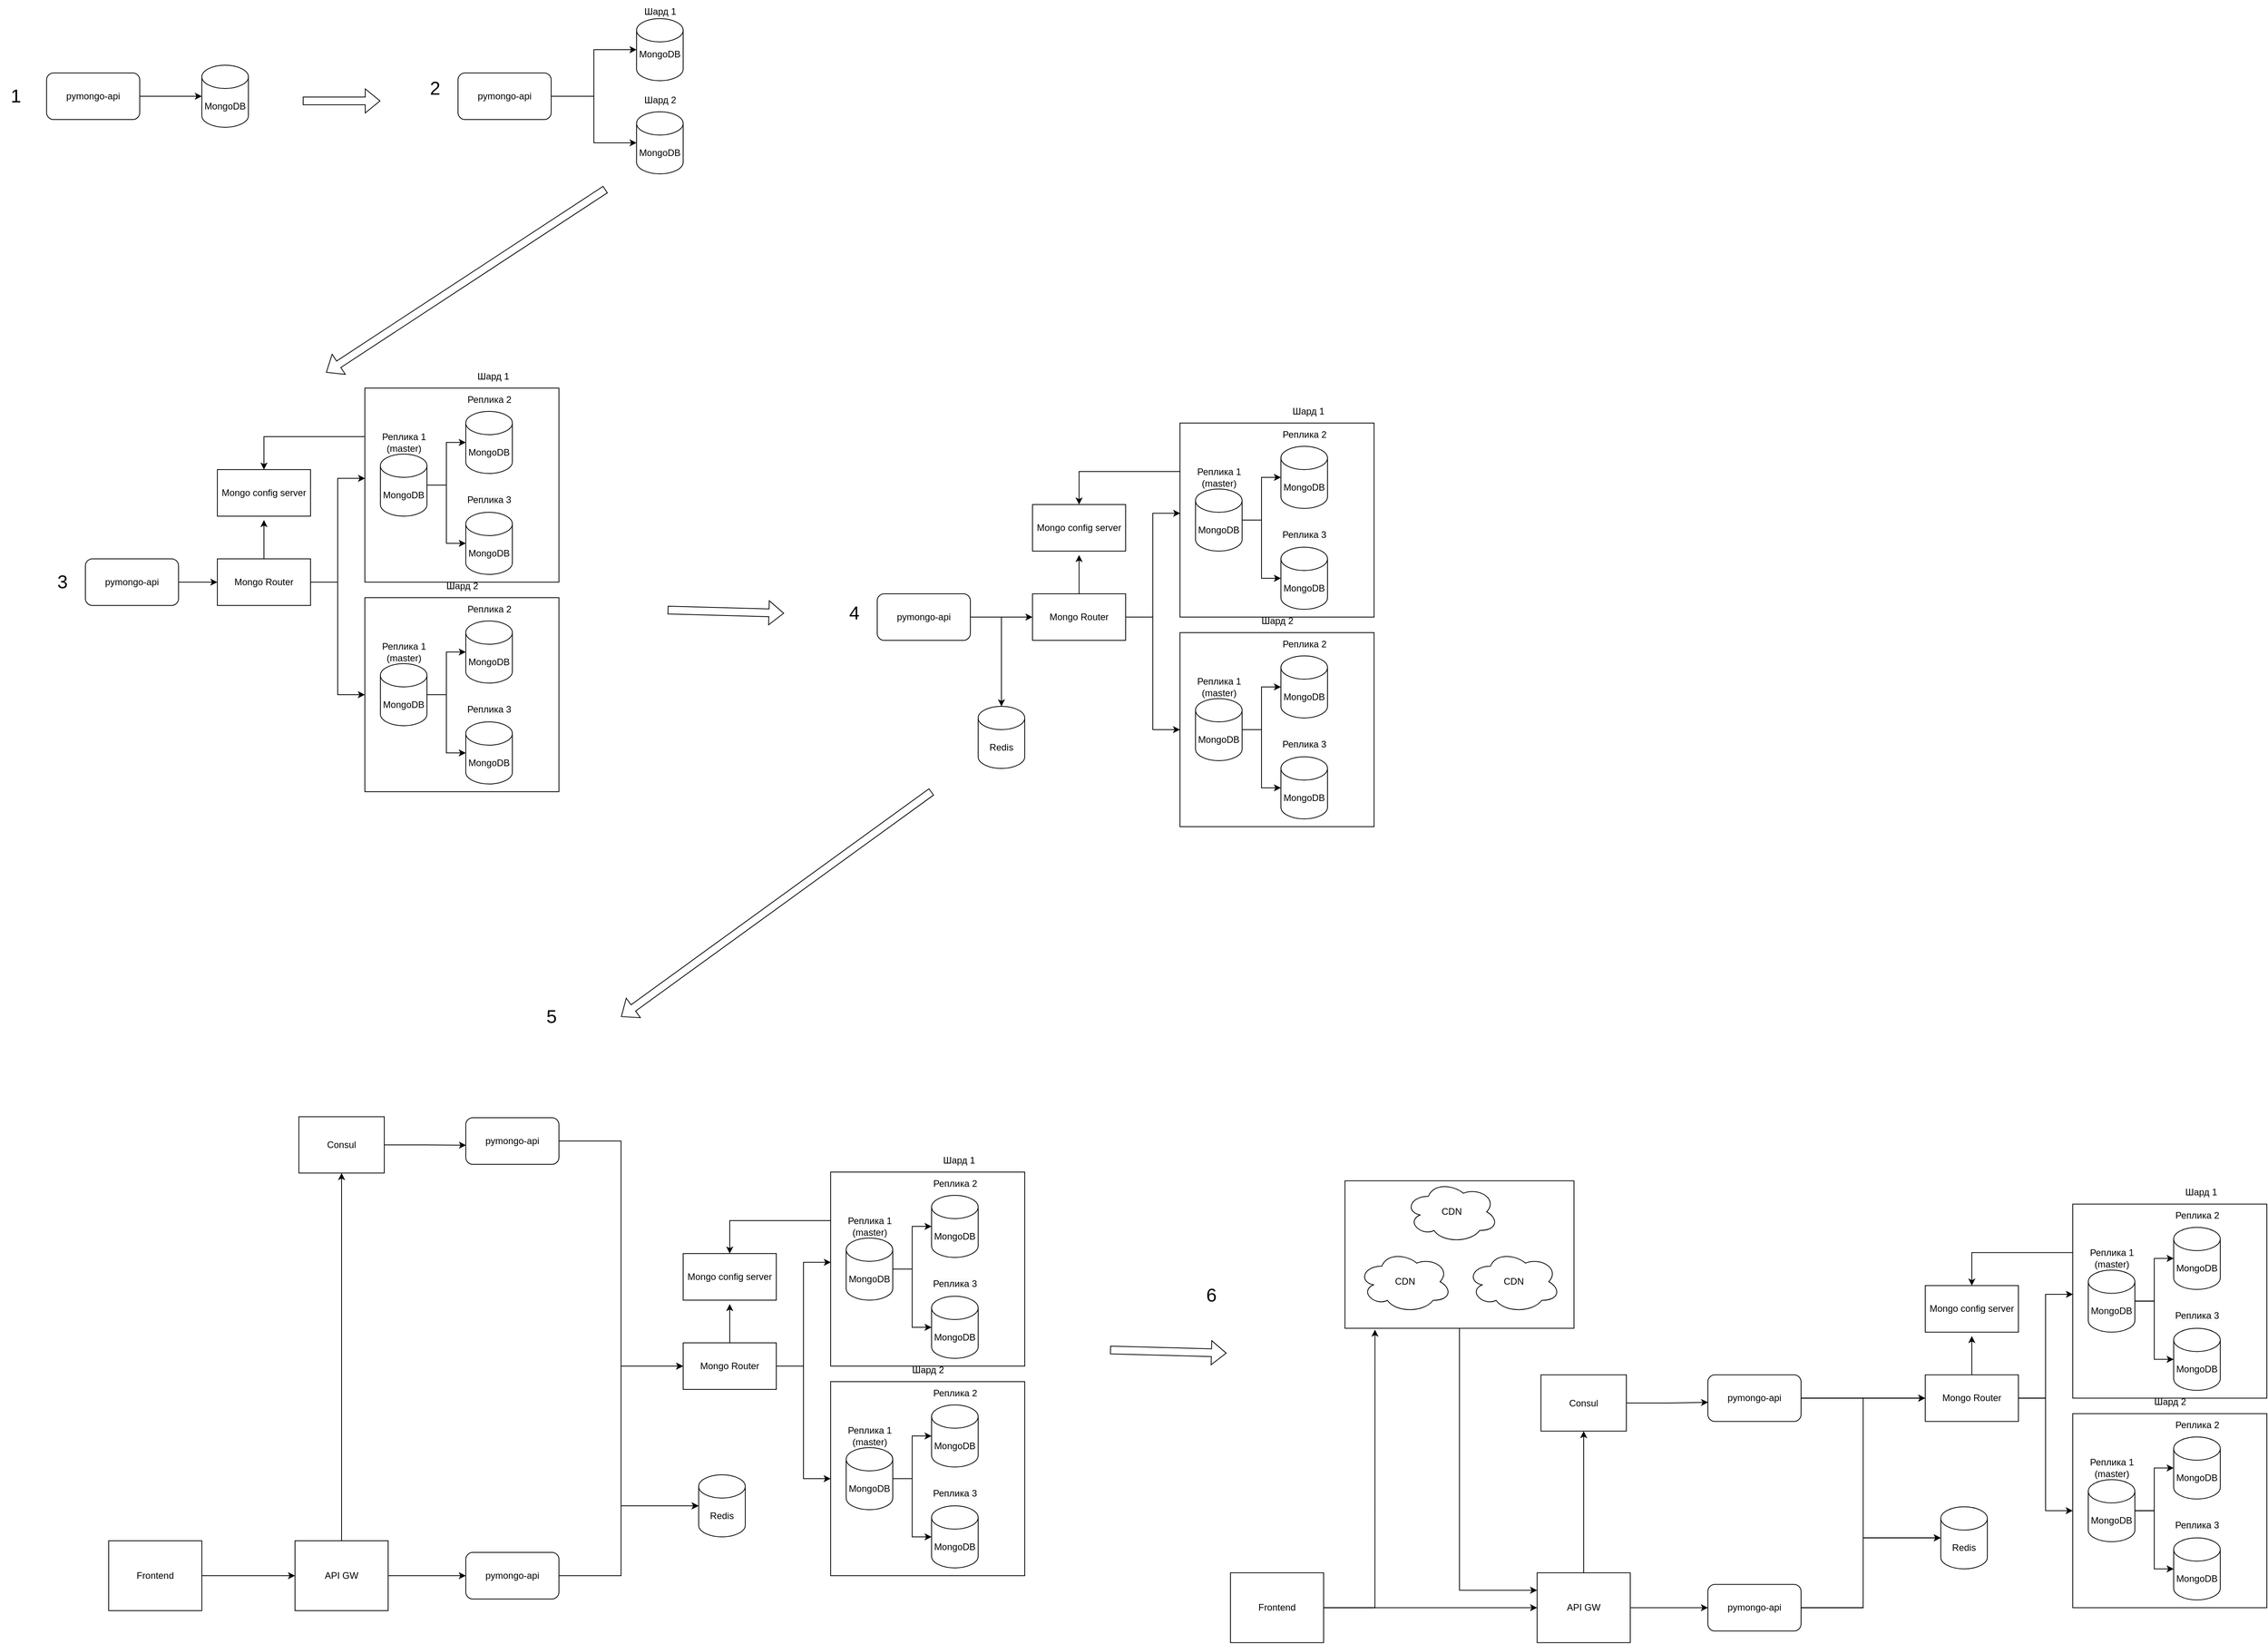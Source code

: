 <mxfile version="24.7.8">
  <diagram name="Page-1" id="-H_mtQnk-PTXWXPvYvuk">
    <mxGraphModel dx="5614" dy="1137" grid="1" gridSize="10" guides="1" tooltips="1" connect="1" arrows="1" fold="1" page="1" pageScale="1" pageWidth="3300" pageHeight="2339" math="0" shadow="0">
      <root>
        <mxCell id="0" />
        <mxCell id="1" parent="0" />
        <mxCell id="mDL1wf8sIKLD0AJT63ER-2" style="edgeStyle=orthogonalEdgeStyle;rounded=0;orthogonalLoop=1;jettySize=auto;html=1;entryX=0;entryY=0.25;entryDx=0;entryDy=0;" edge="1" parent="1" source="x8uI871U2ULcRLVCkpNI-123" target="x8uI871U2ULcRLVCkpNI-86">
          <mxGeometry relative="1" as="geometry" />
        </mxCell>
        <mxCell id="x8uI871U2ULcRLVCkpNI-123" value="" style="rounded=0;whiteSpace=wrap;html=1;" parent="1" vertex="1">
          <mxGeometry x="1712.5" y="1531.25" width="295" height="190" as="geometry" />
        </mxCell>
        <mxCell id="zA23MoTUsTF4_91t8viU-2" value="MongoDB" style="shape=cylinder3;whiteSpace=wrap;html=1;boundedLbl=1;backgroundOutline=1;size=15;" parent="1" vertex="1">
          <mxGeometry x="240" y="94" width="60" height="80" as="geometry" />
        </mxCell>
        <mxCell id="zA23MoTUsTF4_91t8viU-3" value="pymongo-api" style="rounded=1;whiteSpace=wrap;html=1;" parent="1" vertex="1">
          <mxGeometry x="40" y="104" width="120" height="60" as="geometry" />
        </mxCell>
        <mxCell id="zA23MoTUsTF4_91t8viU-4" style="edgeStyle=orthogonalEdgeStyle;rounded=0;orthogonalLoop=1;jettySize=auto;html=1;exitX=1;exitY=0.5;exitDx=0;exitDy=0;entryX=0;entryY=0.5;entryDx=0;entryDy=0;entryPerimeter=0;" parent="1" source="zA23MoTUsTF4_91t8viU-3" target="zA23MoTUsTF4_91t8viU-2" edge="1">
          <mxGeometry relative="1" as="geometry" />
        </mxCell>
        <mxCell id="vF7C8Ogz_nUzsM7-GgYS-1" value="MongoDB&lt;div&gt;&lt;br&gt;&lt;/div&gt;" style="shape=cylinder3;whiteSpace=wrap;html=1;boundedLbl=1;backgroundOutline=1;size=15;" parent="1" vertex="1">
          <mxGeometry x="800" y="34" width="60" height="80" as="geometry" />
        </mxCell>
        <mxCell id="vF7C8Ogz_nUzsM7-GgYS-2" value="pymongo-api" style="rounded=1;whiteSpace=wrap;html=1;" parent="1" vertex="1">
          <mxGeometry x="570" y="104" width="120" height="60" as="geometry" />
        </mxCell>
        <mxCell id="vF7C8Ogz_nUzsM7-GgYS-6" value="MongoDB" style="shape=cylinder3;whiteSpace=wrap;html=1;boundedLbl=1;backgroundOutline=1;size=15;" parent="1" vertex="1">
          <mxGeometry x="800" y="154" width="60" height="80" as="geometry" />
        </mxCell>
        <mxCell id="vF7C8Ogz_nUzsM7-GgYS-9" style="edgeStyle=orthogonalEdgeStyle;rounded=0;orthogonalLoop=1;jettySize=auto;html=1;entryX=0;entryY=0.5;entryDx=0;entryDy=0;entryPerimeter=0;" parent="1" source="vF7C8Ogz_nUzsM7-GgYS-2" target="vF7C8Ogz_nUzsM7-GgYS-1" edge="1">
          <mxGeometry relative="1" as="geometry" />
        </mxCell>
        <mxCell id="vF7C8Ogz_nUzsM7-GgYS-10" style="edgeStyle=orthogonalEdgeStyle;rounded=0;orthogonalLoop=1;jettySize=auto;html=1;entryX=0;entryY=0.5;entryDx=0;entryDy=0;entryPerimeter=0;" parent="1" source="vF7C8Ogz_nUzsM7-GgYS-2" target="vF7C8Ogz_nUzsM7-GgYS-6" edge="1">
          <mxGeometry relative="1" as="geometry" />
        </mxCell>
        <mxCell id="x8uI871U2ULcRLVCkpNI-12" style="edgeStyle=orthogonalEdgeStyle;rounded=0;orthogonalLoop=1;jettySize=auto;html=1;entryX=0;entryY=0.5;entryDx=0;entryDy=0;" parent="1" source="vF7C8Ogz_nUzsM7-GgYS-12" target="x8uI871U2ULcRLVCkpNI-11" edge="1">
          <mxGeometry relative="1" as="geometry" />
        </mxCell>
        <mxCell id="vF7C8Ogz_nUzsM7-GgYS-12" value="pymongo-api" style="rounded=1;whiteSpace=wrap;html=1;" parent="1" vertex="1">
          <mxGeometry x="90" y="730" width="120" height="60" as="geometry" />
        </mxCell>
        <mxCell id="vF7C8Ogz_nUzsM7-GgYS-16" value="Шард 1" style="text;html=1;align=center;verticalAlign=middle;resizable=0;points=[];autosize=1;strokeColor=none;fillColor=none;" parent="1" vertex="1">
          <mxGeometry x="795" y="10" width="70" height="30" as="geometry" />
        </mxCell>
        <mxCell id="vF7C8Ogz_nUzsM7-GgYS-17" value="Шард 2" style="text;html=1;align=center;verticalAlign=middle;resizable=0;points=[];autosize=1;strokeColor=none;fillColor=none;" parent="1" vertex="1">
          <mxGeometry x="795" y="124" width="70" height="30" as="geometry" />
        </mxCell>
        <mxCell id="x8uI871U2ULcRLVCkpNI-16" style="edgeStyle=orthogonalEdgeStyle;rounded=0;orthogonalLoop=1;jettySize=auto;html=1;exitX=0;exitY=0.25;exitDx=0;exitDy=0;entryX=0.5;entryY=0;entryDx=0;entryDy=0;" parent="1" source="vF7C8Ogz_nUzsM7-GgYS-24" target="x8uI871U2ULcRLVCkpNI-10" edge="1">
          <mxGeometry relative="1" as="geometry" />
        </mxCell>
        <mxCell id="vF7C8Ogz_nUzsM7-GgYS-24" value="" style="rounded=0;whiteSpace=wrap;html=1;" parent="1" vertex="1">
          <mxGeometry x="450" y="510" width="250" height="250" as="geometry" />
        </mxCell>
        <mxCell id="vF7C8Ogz_nUzsM7-GgYS-41" style="edgeStyle=orthogonalEdgeStyle;rounded=0;orthogonalLoop=1;jettySize=auto;html=1;" parent="1" source="vF7C8Ogz_nUzsM7-GgYS-25" target="vF7C8Ogz_nUzsM7-GgYS-26" edge="1">
          <mxGeometry relative="1" as="geometry" />
        </mxCell>
        <mxCell id="vF7C8Ogz_nUzsM7-GgYS-42" style="edgeStyle=orthogonalEdgeStyle;rounded=0;orthogonalLoop=1;jettySize=auto;html=1;" parent="1" source="vF7C8Ogz_nUzsM7-GgYS-25" target="vF7C8Ogz_nUzsM7-GgYS-27" edge="1">
          <mxGeometry relative="1" as="geometry" />
        </mxCell>
        <mxCell id="vF7C8Ogz_nUzsM7-GgYS-25" value="MongoDB" style="shape=cylinder3;whiteSpace=wrap;html=1;boundedLbl=1;backgroundOutline=1;size=15;" parent="1" vertex="1">
          <mxGeometry x="470" y="595" width="60" height="80" as="geometry" />
        </mxCell>
        <mxCell id="vF7C8Ogz_nUzsM7-GgYS-26" value="MongoDB" style="shape=cylinder3;whiteSpace=wrap;html=1;boundedLbl=1;backgroundOutline=1;size=15;" parent="1" vertex="1">
          <mxGeometry x="580" y="540" width="60" height="80" as="geometry" />
        </mxCell>
        <mxCell id="vF7C8Ogz_nUzsM7-GgYS-27" value="MongoDB" style="shape=cylinder3;whiteSpace=wrap;html=1;boundedLbl=1;backgroundOutline=1;size=15;" parent="1" vertex="1">
          <mxGeometry x="580" y="670" width="60" height="80" as="geometry" />
        </mxCell>
        <mxCell id="vF7C8Ogz_nUzsM7-GgYS-29" value="Шард 1" style="text;html=1;align=center;verticalAlign=middle;resizable=0;points=[];autosize=1;strokeColor=none;fillColor=none;" parent="1" vertex="1">
          <mxGeometry x="580" y="480" width="70" height="30" as="geometry" />
        </mxCell>
        <mxCell id="vF7C8Ogz_nUzsM7-GgYS-30" value="Реплика 1&lt;div&gt;(master)&lt;/div&gt;" style="text;html=1;align=center;verticalAlign=middle;resizable=0;points=[];autosize=1;strokeColor=none;fillColor=none;" parent="1" vertex="1">
          <mxGeometry x="460" y="560" width="80" height="40" as="geometry" />
        </mxCell>
        <mxCell id="vF7C8Ogz_nUzsM7-GgYS-31" value="Реплика 2" style="text;html=1;align=center;verticalAlign=middle;resizable=0;points=[];autosize=1;strokeColor=none;fillColor=none;" parent="1" vertex="1">
          <mxGeometry x="570" y="510" width="80" height="30" as="geometry" />
        </mxCell>
        <mxCell id="vF7C8Ogz_nUzsM7-GgYS-32" value="&lt;span style=&quot;color: rgb(0, 0, 0); font-family: Helvetica; font-size: 12px; font-style: normal; font-variant-ligatures: normal; font-variant-caps: normal; font-weight: 400; letter-spacing: normal; orphans: 2; text-align: center; text-indent: 0px; text-transform: none; widows: 2; word-spacing: 0px; -webkit-text-stroke-width: 0px; white-space: nowrap; background-color: rgb(251, 251, 251); text-decoration-thickness: initial; text-decoration-style: initial; text-decoration-color: initial; display: inline !important; float: none;&quot;&gt;Реплика 3&lt;/span&gt;&lt;div&gt;&lt;span style=&quot;color: rgb(0, 0, 0); font-family: Helvetica; font-size: 12px; font-style: normal; font-variant-ligatures: normal; font-variant-caps: normal; font-weight: 400; letter-spacing: normal; orphans: 2; text-align: center; text-indent: 0px; text-transform: none; widows: 2; word-spacing: 0px; -webkit-text-stroke-width: 0px; white-space: nowrap; background-color: rgb(251, 251, 251); text-decoration-thickness: initial; text-decoration-style: initial; text-decoration-color: initial; display: inline !important; float: none;&quot;&gt;&lt;br&gt;&lt;/span&gt;&lt;/div&gt;" style="text;whiteSpace=wrap;html=1;" parent="1" vertex="1">
          <mxGeometry x="580" y="640" width="90" height="30" as="geometry" />
        </mxCell>
        <mxCell id="vF7C8Ogz_nUzsM7-GgYS-33" value="" style="rounded=0;whiteSpace=wrap;html=1;" parent="1" vertex="1">
          <mxGeometry x="450" y="780" width="250" height="250" as="geometry" />
        </mxCell>
        <mxCell id="vF7C8Ogz_nUzsM7-GgYS-43" style="edgeStyle=orthogonalEdgeStyle;rounded=0;orthogonalLoop=1;jettySize=auto;html=1;" parent="1" source="vF7C8Ogz_nUzsM7-GgYS-34" target="vF7C8Ogz_nUzsM7-GgYS-35" edge="1">
          <mxGeometry relative="1" as="geometry" />
        </mxCell>
        <mxCell id="vF7C8Ogz_nUzsM7-GgYS-44" style="edgeStyle=orthogonalEdgeStyle;rounded=0;orthogonalLoop=1;jettySize=auto;html=1;" parent="1" source="vF7C8Ogz_nUzsM7-GgYS-34" target="vF7C8Ogz_nUzsM7-GgYS-36" edge="1">
          <mxGeometry relative="1" as="geometry" />
        </mxCell>
        <mxCell id="vF7C8Ogz_nUzsM7-GgYS-34" value="MongoDB" style="shape=cylinder3;whiteSpace=wrap;html=1;boundedLbl=1;backgroundOutline=1;size=15;" parent="1" vertex="1">
          <mxGeometry x="470" y="865" width="60" height="80" as="geometry" />
        </mxCell>
        <mxCell id="vF7C8Ogz_nUzsM7-GgYS-35" value="MongoDB" style="shape=cylinder3;whiteSpace=wrap;html=1;boundedLbl=1;backgroundOutline=1;size=15;" parent="1" vertex="1">
          <mxGeometry x="580" y="810" width="60" height="80" as="geometry" />
        </mxCell>
        <mxCell id="vF7C8Ogz_nUzsM7-GgYS-36" value="MongoDB" style="shape=cylinder3;whiteSpace=wrap;html=1;boundedLbl=1;backgroundOutline=1;size=15;" parent="1" vertex="1">
          <mxGeometry x="580" y="940" width="60" height="80" as="geometry" />
        </mxCell>
        <mxCell id="vF7C8Ogz_nUzsM7-GgYS-37" value="Шард 2" style="text;html=1;align=center;verticalAlign=middle;resizable=0;points=[];autosize=1;strokeColor=none;fillColor=none;" parent="1" vertex="1">
          <mxGeometry x="540" y="750" width="70" height="30" as="geometry" />
        </mxCell>
        <mxCell id="vF7C8Ogz_nUzsM7-GgYS-38" value="Реплика 1&lt;div&gt;(master)&lt;/div&gt;" style="text;html=1;align=center;verticalAlign=middle;resizable=0;points=[];autosize=1;strokeColor=none;fillColor=none;" parent="1" vertex="1">
          <mxGeometry x="460" y="830" width="80" height="40" as="geometry" />
        </mxCell>
        <mxCell id="vF7C8Ogz_nUzsM7-GgYS-39" value="Реплика 2" style="text;html=1;align=center;verticalAlign=middle;resizable=0;points=[];autosize=1;strokeColor=none;fillColor=none;" parent="1" vertex="1">
          <mxGeometry x="570" y="780" width="80" height="30" as="geometry" />
        </mxCell>
        <mxCell id="vF7C8Ogz_nUzsM7-GgYS-40" value="&lt;span style=&quot;color: rgb(0, 0, 0); font-family: Helvetica; font-size: 12px; font-style: normal; font-variant-ligatures: normal; font-variant-caps: normal; font-weight: 400; letter-spacing: normal; orphans: 2; text-align: center; text-indent: 0px; text-transform: none; widows: 2; word-spacing: 0px; -webkit-text-stroke-width: 0px; white-space: nowrap; background-color: rgb(251, 251, 251); text-decoration-thickness: initial; text-decoration-style: initial; text-decoration-color: initial; display: inline !important; float: none;&quot;&gt;Реплика 3&lt;/span&gt;&lt;div&gt;&lt;span style=&quot;color: rgb(0, 0, 0); font-family: Helvetica; font-size: 12px; font-style: normal; font-variant-ligatures: normal; font-variant-caps: normal; font-weight: 400; letter-spacing: normal; orphans: 2; text-align: center; text-indent: 0px; text-transform: none; widows: 2; word-spacing: 0px; -webkit-text-stroke-width: 0px; white-space: nowrap; background-color: rgb(251, 251, 251); text-decoration-thickness: initial; text-decoration-style: initial; text-decoration-color: initial; display: inline !important; float: none;&quot;&gt;&lt;br&gt;&lt;/span&gt;&lt;/div&gt;" style="text;whiteSpace=wrap;html=1;" parent="1" vertex="1">
          <mxGeometry x="580" y="910" width="90" height="30" as="geometry" />
        </mxCell>
        <mxCell id="74kpdh_WmsiU69ESK6MF-68" value="Redis" style="shape=cylinder3;whiteSpace=wrap;html=1;boundedLbl=1;backgroundOutline=1;size=15;" parent="1" vertex="1">
          <mxGeometry x="1240" y="920" width="60" height="80" as="geometry" />
        </mxCell>
        <mxCell id="74kpdh_WmsiU69ESK6MF-69" value="" style="shape=flexArrow;endArrow=classic;html=1;rounded=0;" parent="1" edge="1">
          <mxGeometry width="50" height="50" relative="1" as="geometry">
            <mxPoint x="370" y="140" as="sourcePoint" />
            <mxPoint x="470" y="140" as="targetPoint" />
          </mxGeometry>
        </mxCell>
        <mxCell id="74kpdh_WmsiU69ESK6MF-70" value="" style="shape=flexArrow;endArrow=classic;html=1;rounded=0;" parent="1" edge="1">
          <mxGeometry width="50" height="50" relative="1" as="geometry">
            <mxPoint x="760" y="254" as="sourcePoint" />
            <mxPoint x="400" y="490" as="targetPoint" />
          </mxGeometry>
        </mxCell>
        <mxCell id="74kpdh_WmsiU69ESK6MF-71" value="" style="shape=flexArrow;endArrow=classic;html=1;rounded=0;" parent="1" edge="1">
          <mxGeometry width="50" height="50" relative="1" as="geometry">
            <mxPoint x="840" y="796" as="sourcePoint" />
            <mxPoint x="990" y="800" as="targetPoint" />
          </mxGeometry>
        </mxCell>
        <mxCell id="74kpdh_WmsiU69ESK6MF-73" value="&lt;font style=&quot;font-size: 24px;&quot;&gt;1&lt;/font&gt;" style="text;html=1;align=center;verticalAlign=middle;resizable=0;points=[];autosize=1;strokeColor=none;fillColor=none;" parent="1" vertex="1">
          <mxGeometry x="-20" y="114" width="40" height="40" as="geometry" />
        </mxCell>
        <mxCell id="74kpdh_WmsiU69ESK6MF-74" value="&lt;font style=&quot;font-size: 24px;&quot;&gt;2&lt;/font&gt;" style="text;html=1;align=center;verticalAlign=middle;resizable=0;points=[];autosize=1;strokeColor=none;fillColor=none;" parent="1" vertex="1">
          <mxGeometry x="520" y="104" width="40" height="40" as="geometry" />
        </mxCell>
        <mxCell id="74kpdh_WmsiU69ESK6MF-75" value="&lt;font style=&quot;font-size: 24px;&quot;&gt;3&lt;/font&gt;" style="text;html=1;align=center;verticalAlign=middle;resizable=0;points=[];autosize=1;strokeColor=none;fillColor=none;" parent="1" vertex="1">
          <mxGeometry x="40" y="740" width="40" height="40" as="geometry" />
        </mxCell>
        <mxCell id="74kpdh_WmsiU69ESK6MF-76" value="&lt;font style=&quot;font-size: 24px;&quot;&gt;4&lt;/font&gt;" style="text;html=1;align=center;verticalAlign=middle;resizable=0;points=[];autosize=1;strokeColor=none;fillColor=none;" parent="1" vertex="1">
          <mxGeometry x="1060" y="780" width="40" height="40" as="geometry" />
        </mxCell>
        <mxCell id="74kpdh_WmsiU69ESK6MF-77" value="" style="shape=flexArrow;endArrow=classic;html=1;rounded=0;" parent="1" edge="1">
          <mxGeometry width="50" height="50" relative="1" as="geometry">
            <mxPoint x="1180" y="1030" as="sourcePoint" />
            <mxPoint x="780" y="1320" as="targetPoint" />
          </mxGeometry>
        </mxCell>
        <mxCell id="x8uI871U2ULcRLVCkpNI-75" style="edgeStyle=orthogonalEdgeStyle;rounded=0;orthogonalLoop=1;jettySize=auto;html=1;entryX=0;entryY=0.5;entryDx=0;entryDy=0;" parent="1" source="74kpdh_WmsiU69ESK6MF-103" target="x8uI871U2ULcRLVCkpNI-71" edge="1">
          <mxGeometry relative="1" as="geometry" />
        </mxCell>
        <mxCell id="74kpdh_WmsiU69ESK6MF-103" value="pymongo-api" style="rounded=1;whiteSpace=wrap;html=1;" parent="1" vertex="1">
          <mxGeometry x="580" y="2010" width="120" height="60" as="geometry" />
        </mxCell>
        <mxCell id="x8uI871U2ULcRLVCkpNI-74" style="edgeStyle=orthogonalEdgeStyle;rounded=0;orthogonalLoop=1;jettySize=auto;html=1;entryX=0;entryY=0.5;entryDx=0;entryDy=0;" parent="1" source="74kpdh_WmsiU69ESK6MF-128" target="x8uI871U2ULcRLVCkpNI-71" edge="1">
          <mxGeometry relative="1" as="geometry" />
        </mxCell>
        <mxCell id="74kpdh_WmsiU69ESK6MF-128" value="pymongo-api" style="rounded=1;whiteSpace=wrap;html=1;" parent="1" vertex="1">
          <mxGeometry x="580" y="1450" width="120" height="60" as="geometry" />
        </mxCell>
        <mxCell id="74kpdh_WmsiU69ESK6MF-152" value="&lt;span style=&quot;font-size: 24px;&quot;&gt;5&lt;/span&gt;" style="text;html=1;align=center;verticalAlign=middle;resizable=0;points=[];autosize=1;strokeColor=none;fillColor=none;" parent="1" vertex="1">
          <mxGeometry x="670" y="1300" width="40" height="40" as="geometry" />
        </mxCell>
        <mxCell id="74kpdh_WmsiU69ESK6MF-156" style="edgeStyle=orthogonalEdgeStyle;rounded=0;orthogonalLoop=1;jettySize=auto;html=1;entryX=0;entryY=0.5;entryDx=0;entryDy=0;" parent="1" source="74kpdh_WmsiU69ESK6MF-153" target="74kpdh_WmsiU69ESK6MF-103" edge="1">
          <mxGeometry relative="1" as="geometry" />
        </mxCell>
        <mxCell id="74kpdh_WmsiU69ESK6MF-157" style="edgeStyle=orthogonalEdgeStyle;rounded=0;orthogonalLoop=1;jettySize=auto;html=1;entryX=0.5;entryY=1;entryDx=0;entryDy=0;" parent="1" source="74kpdh_WmsiU69ESK6MF-153" target="74kpdh_WmsiU69ESK6MF-154" edge="1">
          <mxGeometry relative="1" as="geometry" />
        </mxCell>
        <mxCell id="74kpdh_WmsiU69ESK6MF-153" value="API GW" style="rounded=0;whiteSpace=wrap;html=1;" parent="1" vertex="1">
          <mxGeometry x="360" y="1995" width="120" height="90" as="geometry" />
        </mxCell>
        <mxCell id="74kpdh_WmsiU69ESK6MF-154" value="Consul" style="rounded=0;whiteSpace=wrap;html=1;" parent="1" vertex="1">
          <mxGeometry x="365" y="1448.75" width="110" height="72.5" as="geometry" />
        </mxCell>
        <mxCell id="74kpdh_WmsiU69ESK6MF-158" style="edgeStyle=orthogonalEdgeStyle;rounded=0;orthogonalLoop=1;jettySize=auto;html=1;entryX=0.002;entryY=0.59;entryDx=0;entryDy=0;entryPerimeter=0;" parent="1" source="74kpdh_WmsiU69ESK6MF-154" target="74kpdh_WmsiU69ESK6MF-128" edge="1">
          <mxGeometry relative="1" as="geometry" />
        </mxCell>
        <mxCell id="74kpdh_WmsiU69ESK6MF-160" style="edgeStyle=orthogonalEdgeStyle;rounded=0;orthogonalLoop=1;jettySize=auto;html=1;entryX=0;entryY=0.5;entryDx=0;entryDy=0;" parent="1" source="74kpdh_WmsiU69ESK6MF-159" target="74kpdh_WmsiU69ESK6MF-153" edge="1">
          <mxGeometry relative="1" as="geometry" />
        </mxCell>
        <mxCell id="74kpdh_WmsiU69ESK6MF-159" value="Frontend" style="rounded=0;whiteSpace=wrap;html=1;" parent="1" vertex="1">
          <mxGeometry x="120" y="1995" width="120" height="90" as="geometry" />
        </mxCell>
        <mxCell id="74kpdh_WmsiU69ESK6MF-221" value="" style="shape=flexArrow;endArrow=classic;html=1;rounded=0;" parent="1" edge="1">
          <mxGeometry width="50" height="50" relative="1" as="geometry">
            <mxPoint x="1410" y="1749.25" as="sourcePoint" />
            <mxPoint x="1560" y="1753.25" as="targetPoint" />
          </mxGeometry>
        </mxCell>
        <mxCell id="x8uI871U2ULcRLVCkpNI-10" value="Mongo config server" style="rounded=0;whiteSpace=wrap;html=1;" parent="1" vertex="1">
          <mxGeometry x="260" y="615" width="120" height="60" as="geometry" />
        </mxCell>
        <mxCell id="x8uI871U2ULcRLVCkpNI-14" style="edgeStyle=orthogonalEdgeStyle;rounded=0;orthogonalLoop=1;jettySize=auto;html=1;entryX=0;entryY=0.5;entryDx=0;entryDy=0;" parent="1" source="x8uI871U2ULcRLVCkpNI-11" target="vF7C8Ogz_nUzsM7-GgYS-33" edge="1">
          <mxGeometry relative="1" as="geometry" />
        </mxCell>
        <mxCell id="x8uI871U2ULcRLVCkpNI-15" style="edgeStyle=orthogonalEdgeStyle;rounded=0;orthogonalLoop=1;jettySize=auto;html=1;" parent="1" source="x8uI871U2ULcRLVCkpNI-11" edge="1">
          <mxGeometry relative="1" as="geometry">
            <mxPoint x="320" y="680.0" as="targetPoint" />
          </mxGeometry>
        </mxCell>
        <mxCell id="x8uI871U2ULcRLVCkpNI-11" value="Mongo Router" style="rounded=0;whiteSpace=wrap;html=1;" parent="1" vertex="1">
          <mxGeometry x="260" y="730" width="120" height="60" as="geometry" />
        </mxCell>
        <mxCell id="x8uI871U2ULcRLVCkpNI-13" style="edgeStyle=orthogonalEdgeStyle;rounded=0;orthogonalLoop=1;jettySize=auto;html=1;entryX=0.001;entryY=0.465;entryDx=0;entryDy=0;entryPerimeter=0;" parent="1" source="x8uI871U2ULcRLVCkpNI-11" target="vF7C8Ogz_nUzsM7-GgYS-24" edge="1">
          <mxGeometry relative="1" as="geometry" />
        </mxCell>
        <mxCell id="x8uI871U2ULcRLVCkpNI-17" style="edgeStyle=orthogonalEdgeStyle;rounded=0;orthogonalLoop=1;jettySize=auto;html=1;entryX=0;entryY=0.5;entryDx=0;entryDy=0;" parent="1" source="x8uI871U2ULcRLVCkpNI-18" target="x8uI871U2ULcRLVCkpNI-43" edge="1">
          <mxGeometry relative="1" as="geometry" />
        </mxCell>
        <mxCell id="x8uI871U2ULcRLVCkpNI-18" value="pymongo-api" style="rounded=1;whiteSpace=wrap;html=1;" parent="1" vertex="1">
          <mxGeometry x="1110" y="775" width="120" height="60" as="geometry" />
        </mxCell>
        <mxCell id="x8uI871U2ULcRLVCkpNI-19" style="edgeStyle=orthogonalEdgeStyle;rounded=0;orthogonalLoop=1;jettySize=auto;html=1;exitX=0;exitY=0.25;exitDx=0;exitDy=0;entryX=0.5;entryY=0;entryDx=0;entryDy=0;" parent="1" source="x8uI871U2ULcRLVCkpNI-20" target="x8uI871U2ULcRLVCkpNI-40" edge="1">
          <mxGeometry relative="1" as="geometry" />
        </mxCell>
        <mxCell id="x8uI871U2ULcRLVCkpNI-20" value="" style="rounded=0;whiteSpace=wrap;html=1;" parent="1" vertex="1">
          <mxGeometry x="1500" y="555" width="250" height="250" as="geometry" />
        </mxCell>
        <mxCell id="x8uI871U2ULcRLVCkpNI-21" style="edgeStyle=orthogonalEdgeStyle;rounded=0;orthogonalLoop=1;jettySize=auto;html=1;" parent="1" source="x8uI871U2ULcRLVCkpNI-23" target="x8uI871U2ULcRLVCkpNI-24" edge="1">
          <mxGeometry relative="1" as="geometry" />
        </mxCell>
        <mxCell id="x8uI871U2ULcRLVCkpNI-22" style="edgeStyle=orthogonalEdgeStyle;rounded=0;orthogonalLoop=1;jettySize=auto;html=1;" parent="1" source="x8uI871U2ULcRLVCkpNI-23" target="x8uI871U2ULcRLVCkpNI-25" edge="1">
          <mxGeometry relative="1" as="geometry" />
        </mxCell>
        <mxCell id="x8uI871U2ULcRLVCkpNI-23" value="MongoDB" style="shape=cylinder3;whiteSpace=wrap;html=1;boundedLbl=1;backgroundOutline=1;size=15;" parent="1" vertex="1">
          <mxGeometry x="1520" y="640" width="60" height="80" as="geometry" />
        </mxCell>
        <mxCell id="x8uI871U2ULcRLVCkpNI-24" value="MongoDB" style="shape=cylinder3;whiteSpace=wrap;html=1;boundedLbl=1;backgroundOutline=1;size=15;" parent="1" vertex="1">
          <mxGeometry x="1630" y="585" width="60" height="80" as="geometry" />
        </mxCell>
        <mxCell id="x8uI871U2ULcRLVCkpNI-25" value="MongoDB" style="shape=cylinder3;whiteSpace=wrap;html=1;boundedLbl=1;backgroundOutline=1;size=15;" parent="1" vertex="1">
          <mxGeometry x="1630" y="715" width="60" height="80" as="geometry" />
        </mxCell>
        <mxCell id="x8uI871U2ULcRLVCkpNI-26" value="Шард 1" style="text;html=1;align=center;verticalAlign=middle;resizable=0;points=[];autosize=1;strokeColor=none;fillColor=none;" parent="1" vertex="1">
          <mxGeometry x="1630" y="525" width="70" height="30" as="geometry" />
        </mxCell>
        <mxCell id="x8uI871U2ULcRLVCkpNI-27" value="Реплика 1&lt;div&gt;(master)&lt;/div&gt;" style="text;html=1;align=center;verticalAlign=middle;resizable=0;points=[];autosize=1;strokeColor=none;fillColor=none;" parent="1" vertex="1">
          <mxGeometry x="1510" y="605" width="80" height="40" as="geometry" />
        </mxCell>
        <mxCell id="x8uI871U2ULcRLVCkpNI-28" value="Реплика 2" style="text;html=1;align=center;verticalAlign=middle;resizable=0;points=[];autosize=1;strokeColor=none;fillColor=none;" parent="1" vertex="1">
          <mxGeometry x="1620" y="555" width="80" height="30" as="geometry" />
        </mxCell>
        <mxCell id="x8uI871U2ULcRLVCkpNI-29" value="&lt;span style=&quot;color: rgb(0, 0, 0); font-family: Helvetica; font-size: 12px; font-style: normal; font-variant-ligatures: normal; font-variant-caps: normal; font-weight: 400; letter-spacing: normal; orphans: 2; text-align: center; text-indent: 0px; text-transform: none; widows: 2; word-spacing: 0px; -webkit-text-stroke-width: 0px; white-space: nowrap; background-color: rgb(251, 251, 251); text-decoration-thickness: initial; text-decoration-style: initial; text-decoration-color: initial; display: inline !important; float: none;&quot;&gt;Реплика 3&lt;/span&gt;&lt;div&gt;&lt;span style=&quot;color: rgb(0, 0, 0); font-family: Helvetica; font-size: 12px; font-style: normal; font-variant-ligatures: normal; font-variant-caps: normal; font-weight: 400; letter-spacing: normal; orphans: 2; text-align: center; text-indent: 0px; text-transform: none; widows: 2; word-spacing: 0px; -webkit-text-stroke-width: 0px; white-space: nowrap; background-color: rgb(251, 251, 251); text-decoration-thickness: initial; text-decoration-style: initial; text-decoration-color: initial; display: inline !important; float: none;&quot;&gt;&lt;br&gt;&lt;/span&gt;&lt;/div&gt;" style="text;whiteSpace=wrap;html=1;" parent="1" vertex="1">
          <mxGeometry x="1630" y="685" width="90" height="30" as="geometry" />
        </mxCell>
        <mxCell id="x8uI871U2ULcRLVCkpNI-30" value="" style="rounded=0;whiteSpace=wrap;html=1;" parent="1" vertex="1">
          <mxGeometry x="1500" y="825" width="250" height="250" as="geometry" />
        </mxCell>
        <mxCell id="x8uI871U2ULcRLVCkpNI-31" style="edgeStyle=orthogonalEdgeStyle;rounded=0;orthogonalLoop=1;jettySize=auto;html=1;" parent="1" source="x8uI871U2ULcRLVCkpNI-33" target="x8uI871U2ULcRLVCkpNI-34" edge="1">
          <mxGeometry relative="1" as="geometry" />
        </mxCell>
        <mxCell id="x8uI871U2ULcRLVCkpNI-32" style="edgeStyle=orthogonalEdgeStyle;rounded=0;orthogonalLoop=1;jettySize=auto;html=1;" parent="1" source="x8uI871U2ULcRLVCkpNI-33" target="x8uI871U2ULcRLVCkpNI-35" edge="1">
          <mxGeometry relative="1" as="geometry" />
        </mxCell>
        <mxCell id="x8uI871U2ULcRLVCkpNI-33" value="MongoDB" style="shape=cylinder3;whiteSpace=wrap;html=1;boundedLbl=1;backgroundOutline=1;size=15;" parent="1" vertex="1">
          <mxGeometry x="1520" y="910" width="60" height="80" as="geometry" />
        </mxCell>
        <mxCell id="x8uI871U2ULcRLVCkpNI-34" value="MongoDB" style="shape=cylinder3;whiteSpace=wrap;html=1;boundedLbl=1;backgroundOutline=1;size=15;" parent="1" vertex="1">
          <mxGeometry x="1630" y="855" width="60" height="80" as="geometry" />
        </mxCell>
        <mxCell id="x8uI871U2ULcRLVCkpNI-35" value="MongoDB" style="shape=cylinder3;whiteSpace=wrap;html=1;boundedLbl=1;backgroundOutline=1;size=15;" parent="1" vertex="1">
          <mxGeometry x="1630" y="985" width="60" height="80" as="geometry" />
        </mxCell>
        <mxCell id="x8uI871U2ULcRLVCkpNI-36" value="Шард 2" style="text;html=1;align=center;verticalAlign=middle;resizable=0;points=[];autosize=1;strokeColor=none;fillColor=none;" parent="1" vertex="1">
          <mxGeometry x="1590" y="795" width="70" height="30" as="geometry" />
        </mxCell>
        <mxCell id="x8uI871U2ULcRLVCkpNI-37" value="Реплика 1&lt;div&gt;(master)&lt;/div&gt;" style="text;html=1;align=center;verticalAlign=middle;resizable=0;points=[];autosize=1;strokeColor=none;fillColor=none;" parent="1" vertex="1">
          <mxGeometry x="1510" y="875" width="80" height="40" as="geometry" />
        </mxCell>
        <mxCell id="x8uI871U2ULcRLVCkpNI-38" value="Реплика 2" style="text;html=1;align=center;verticalAlign=middle;resizable=0;points=[];autosize=1;strokeColor=none;fillColor=none;" parent="1" vertex="1">
          <mxGeometry x="1620" y="825" width="80" height="30" as="geometry" />
        </mxCell>
        <mxCell id="x8uI871U2ULcRLVCkpNI-39" value="&lt;span style=&quot;color: rgb(0, 0, 0); font-family: Helvetica; font-size: 12px; font-style: normal; font-variant-ligatures: normal; font-variant-caps: normal; font-weight: 400; letter-spacing: normal; orphans: 2; text-align: center; text-indent: 0px; text-transform: none; widows: 2; word-spacing: 0px; -webkit-text-stroke-width: 0px; white-space: nowrap; background-color: rgb(251, 251, 251); text-decoration-thickness: initial; text-decoration-style: initial; text-decoration-color: initial; display: inline !important; float: none;&quot;&gt;Реплика 3&lt;/span&gt;&lt;div&gt;&lt;span style=&quot;color: rgb(0, 0, 0); font-family: Helvetica; font-size: 12px; font-style: normal; font-variant-ligatures: normal; font-variant-caps: normal; font-weight: 400; letter-spacing: normal; orphans: 2; text-align: center; text-indent: 0px; text-transform: none; widows: 2; word-spacing: 0px; -webkit-text-stroke-width: 0px; white-space: nowrap; background-color: rgb(251, 251, 251); text-decoration-thickness: initial; text-decoration-style: initial; text-decoration-color: initial; display: inline !important; float: none;&quot;&gt;&lt;br&gt;&lt;/span&gt;&lt;/div&gt;" style="text;whiteSpace=wrap;html=1;" parent="1" vertex="1">
          <mxGeometry x="1630" y="955" width="90" height="30" as="geometry" />
        </mxCell>
        <mxCell id="x8uI871U2ULcRLVCkpNI-40" value="Mongo config server" style="rounded=0;whiteSpace=wrap;html=1;" parent="1" vertex="1">
          <mxGeometry x="1310" y="660" width="120" height="60" as="geometry" />
        </mxCell>
        <mxCell id="x8uI871U2ULcRLVCkpNI-41" style="edgeStyle=orthogonalEdgeStyle;rounded=0;orthogonalLoop=1;jettySize=auto;html=1;entryX=0;entryY=0.5;entryDx=0;entryDy=0;" parent="1" source="x8uI871U2ULcRLVCkpNI-43" target="x8uI871U2ULcRLVCkpNI-30" edge="1">
          <mxGeometry relative="1" as="geometry" />
        </mxCell>
        <mxCell id="x8uI871U2ULcRLVCkpNI-42" style="edgeStyle=orthogonalEdgeStyle;rounded=0;orthogonalLoop=1;jettySize=auto;html=1;" parent="1" source="x8uI871U2ULcRLVCkpNI-43" edge="1">
          <mxGeometry relative="1" as="geometry">
            <mxPoint x="1370" y="725.0" as="targetPoint" />
          </mxGeometry>
        </mxCell>
        <mxCell id="x8uI871U2ULcRLVCkpNI-43" value="Mongo Router" style="rounded=0;whiteSpace=wrap;html=1;" parent="1" vertex="1">
          <mxGeometry x="1310" y="775" width="120" height="60" as="geometry" />
        </mxCell>
        <mxCell id="x8uI871U2ULcRLVCkpNI-44" style="edgeStyle=orthogonalEdgeStyle;rounded=0;orthogonalLoop=1;jettySize=auto;html=1;entryX=0.001;entryY=0.465;entryDx=0;entryDy=0;entryPerimeter=0;" parent="1" source="x8uI871U2ULcRLVCkpNI-43" target="x8uI871U2ULcRLVCkpNI-20" edge="1">
          <mxGeometry relative="1" as="geometry" />
        </mxCell>
        <mxCell id="x8uI871U2ULcRLVCkpNI-46" style="edgeStyle=orthogonalEdgeStyle;rounded=0;orthogonalLoop=1;jettySize=auto;html=1;entryX=0.5;entryY=0;entryDx=0;entryDy=0;entryPerimeter=0;" parent="1" source="x8uI871U2ULcRLVCkpNI-18" target="74kpdh_WmsiU69ESK6MF-68" edge="1">
          <mxGeometry relative="1" as="geometry" />
        </mxCell>
        <mxCell id="x8uI871U2ULcRLVCkpNI-47" style="edgeStyle=orthogonalEdgeStyle;rounded=0;orthogonalLoop=1;jettySize=auto;html=1;exitX=0;exitY=0.25;exitDx=0;exitDy=0;entryX=0.5;entryY=0;entryDx=0;entryDy=0;" parent="1" source="x8uI871U2ULcRLVCkpNI-48" target="x8uI871U2ULcRLVCkpNI-68" edge="1">
          <mxGeometry relative="1" as="geometry" />
        </mxCell>
        <mxCell id="x8uI871U2ULcRLVCkpNI-48" value="" style="rounded=0;whiteSpace=wrap;html=1;" parent="1" vertex="1">
          <mxGeometry x="1050" y="1520" width="250" height="250" as="geometry" />
        </mxCell>
        <mxCell id="x8uI871U2ULcRLVCkpNI-49" style="edgeStyle=orthogonalEdgeStyle;rounded=0;orthogonalLoop=1;jettySize=auto;html=1;" parent="1" source="x8uI871U2ULcRLVCkpNI-51" target="x8uI871U2ULcRLVCkpNI-52" edge="1">
          <mxGeometry relative="1" as="geometry" />
        </mxCell>
        <mxCell id="x8uI871U2ULcRLVCkpNI-50" style="edgeStyle=orthogonalEdgeStyle;rounded=0;orthogonalLoop=1;jettySize=auto;html=1;" parent="1" source="x8uI871U2ULcRLVCkpNI-51" target="x8uI871U2ULcRLVCkpNI-53" edge="1">
          <mxGeometry relative="1" as="geometry" />
        </mxCell>
        <mxCell id="x8uI871U2ULcRLVCkpNI-51" value="MongoDB" style="shape=cylinder3;whiteSpace=wrap;html=1;boundedLbl=1;backgroundOutline=1;size=15;" parent="1" vertex="1">
          <mxGeometry x="1070" y="1605" width="60" height="80" as="geometry" />
        </mxCell>
        <mxCell id="x8uI871U2ULcRLVCkpNI-52" value="MongoDB" style="shape=cylinder3;whiteSpace=wrap;html=1;boundedLbl=1;backgroundOutline=1;size=15;" parent="1" vertex="1">
          <mxGeometry x="1180" y="1550" width="60" height="80" as="geometry" />
        </mxCell>
        <mxCell id="x8uI871U2ULcRLVCkpNI-53" value="MongoDB" style="shape=cylinder3;whiteSpace=wrap;html=1;boundedLbl=1;backgroundOutline=1;size=15;" parent="1" vertex="1">
          <mxGeometry x="1180" y="1680" width="60" height="80" as="geometry" />
        </mxCell>
        <mxCell id="x8uI871U2ULcRLVCkpNI-54" value="Шард 1" style="text;html=1;align=center;verticalAlign=middle;resizable=0;points=[];autosize=1;strokeColor=none;fillColor=none;" parent="1" vertex="1">
          <mxGeometry x="1180" y="1490" width="70" height="30" as="geometry" />
        </mxCell>
        <mxCell id="x8uI871U2ULcRLVCkpNI-55" value="Реплика 1&lt;div&gt;(master)&lt;/div&gt;" style="text;html=1;align=center;verticalAlign=middle;resizable=0;points=[];autosize=1;strokeColor=none;fillColor=none;" parent="1" vertex="1">
          <mxGeometry x="1060" y="1570" width="80" height="40" as="geometry" />
        </mxCell>
        <mxCell id="x8uI871U2ULcRLVCkpNI-56" value="Реплика 2" style="text;html=1;align=center;verticalAlign=middle;resizable=0;points=[];autosize=1;strokeColor=none;fillColor=none;" parent="1" vertex="1">
          <mxGeometry x="1170" y="1520" width="80" height="30" as="geometry" />
        </mxCell>
        <mxCell id="x8uI871U2ULcRLVCkpNI-57" value="&lt;span style=&quot;color: rgb(0, 0, 0); font-family: Helvetica; font-size: 12px; font-style: normal; font-variant-ligatures: normal; font-variant-caps: normal; font-weight: 400; letter-spacing: normal; orphans: 2; text-align: center; text-indent: 0px; text-transform: none; widows: 2; word-spacing: 0px; -webkit-text-stroke-width: 0px; white-space: nowrap; background-color: rgb(251, 251, 251); text-decoration-thickness: initial; text-decoration-style: initial; text-decoration-color: initial; display: inline !important; float: none;&quot;&gt;Реплика 3&lt;/span&gt;&lt;div&gt;&lt;span style=&quot;color: rgb(0, 0, 0); font-family: Helvetica; font-size: 12px; font-style: normal; font-variant-ligatures: normal; font-variant-caps: normal; font-weight: 400; letter-spacing: normal; orphans: 2; text-align: center; text-indent: 0px; text-transform: none; widows: 2; word-spacing: 0px; -webkit-text-stroke-width: 0px; white-space: nowrap; background-color: rgb(251, 251, 251); text-decoration-thickness: initial; text-decoration-style: initial; text-decoration-color: initial; display: inline !important; float: none;&quot;&gt;&lt;br&gt;&lt;/span&gt;&lt;/div&gt;" style="text;whiteSpace=wrap;html=1;" parent="1" vertex="1">
          <mxGeometry x="1180" y="1650" width="90" height="30" as="geometry" />
        </mxCell>
        <mxCell id="x8uI871U2ULcRLVCkpNI-58" value="" style="rounded=0;whiteSpace=wrap;html=1;" parent="1" vertex="1">
          <mxGeometry x="1050" y="1790" width="250" height="250" as="geometry" />
        </mxCell>
        <mxCell id="x8uI871U2ULcRLVCkpNI-59" style="edgeStyle=orthogonalEdgeStyle;rounded=0;orthogonalLoop=1;jettySize=auto;html=1;" parent="1" source="x8uI871U2ULcRLVCkpNI-61" target="x8uI871U2ULcRLVCkpNI-62" edge="1">
          <mxGeometry relative="1" as="geometry" />
        </mxCell>
        <mxCell id="x8uI871U2ULcRLVCkpNI-60" style="edgeStyle=orthogonalEdgeStyle;rounded=0;orthogonalLoop=1;jettySize=auto;html=1;" parent="1" source="x8uI871U2ULcRLVCkpNI-61" target="x8uI871U2ULcRLVCkpNI-63" edge="1">
          <mxGeometry relative="1" as="geometry" />
        </mxCell>
        <mxCell id="x8uI871U2ULcRLVCkpNI-61" value="MongoDB" style="shape=cylinder3;whiteSpace=wrap;html=1;boundedLbl=1;backgroundOutline=1;size=15;" parent="1" vertex="1">
          <mxGeometry x="1070" y="1875" width="60" height="80" as="geometry" />
        </mxCell>
        <mxCell id="x8uI871U2ULcRLVCkpNI-62" value="MongoDB" style="shape=cylinder3;whiteSpace=wrap;html=1;boundedLbl=1;backgroundOutline=1;size=15;" parent="1" vertex="1">
          <mxGeometry x="1180" y="1820" width="60" height="80" as="geometry" />
        </mxCell>
        <mxCell id="x8uI871U2ULcRLVCkpNI-63" value="MongoDB" style="shape=cylinder3;whiteSpace=wrap;html=1;boundedLbl=1;backgroundOutline=1;size=15;" parent="1" vertex="1">
          <mxGeometry x="1180" y="1950" width="60" height="80" as="geometry" />
        </mxCell>
        <mxCell id="x8uI871U2ULcRLVCkpNI-64" value="Шард 2" style="text;html=1;align=center;verticalAlign=middle;resizable=0;points=[];autosize=1;strokeColor=none;fillColor=none;" parent="1" vertex="1">
          <mxGeometry x="1140" y="1760" width="70" height="30" as="geometry" />
        </mxCell>
        <mxCell id="x8uI871U2ULcRLVCkpNI-65" value="Реплика 1&lt;div&gt;(master)&lt;/div&gt;" style="text;html=1;align=center;verticalAlign=middle;resizable=0;points=[];autosize=1;strokeColor=none;fillColor=none;" parent="1" vertex="1">
          <mxGeometry x="1060" y="1840" width="80" height="40" as="geometry" />
        </mxCell>
        <mxCell id="x8uI871U2ULcRLVCkpNI-66" value="Реплика 2" style="text;html=1;align=center;verticalAlign=middle;resizable=0;points=[];autosize=1;strokeColor=none;fillColor=none;" parent="1" vertex="1">
          <mxGeometry x="1170" y="1790" width="80" height="30" as="geometry" />
        </mxCell>
        <mxCell id="x8uI871U2ULcRLVCkpNI-67" value="&lt;span style=&quot;color: rgb(0, 0, 0); font-family: Helvetica; font-size: 12px; font-style: normal; font-variant-ligatures: normal; font-variant-caps: normal; font-weight: 400; letter-spacing: normal; orphans: 2; text-align: center; text-indent: 0px; text-transform: none; widows: 2; word-spacing: 0px; -webkit-text-stroke-width: 0px; white-space: nowrap; background-color: rgb(251, 251, 251); text-decoration-thickness: initial; text-decoration-style: initial; text-decoration-color: initial; display: inline !important; float: none;&quot;&gt;Реплика 3&lt;/span&gt;&lt;div&gt;&lt;span style=&quot;color: rgb(0, 0, 0); font-family: Helvetica; font-size: 12px; font-style: normal; font-variant-ligatures: normal; font-variant-caps: normal; font-weight: 400; letter-spacing: normal; orphans: 2; text-align: center; text-indent: 0px; text-transform: none; widows: 2; word-spacing: 0px; -webkit-text-stroke-width: 0px; white-space: nowrap; background-color: rgb(251, 251, 251); text-decoration-thickness: initial; text-decoration-style: initial; text-decoration-color: initial; display: inline !important; float: none;&quot;&gt;&lt;br&gt;&lt;/span&gt;&lt;/div&gt;" style="text;whiteSpace=wrap;html=1;" parent="1" vertex="1">
          <mxGeometry x="1180" y="1920" width="90" height="30" as="geometry" />
        </mxCell>
        <mxCell id="x8uI871U2ULcRLVCkpNI-68" value="Mongo config server" style="rounded=0;whiteSpace=wrap;html=1;" parent="1" vertex="1">
          <mxGeometry x="860" y="1625" width="120" height="60" as="geometry" />
        </mxCell>
        <mxCell id="x8uI871U2ULcRLVCkpNI-69" style="edgeStyle=orthogonalEdgeStyle;rounded=0;orthogonalLoop=1;jettySize=auto;html=1;entryX=0;entryY=0.5;entryDx=0;entryDy=0;" parent="1" source="x8uI871U2ULcRLVCkpNI-71" target="x8uI871U2ULcRLVCkpNI-58" edge="1">
          <mxGeometry relative="1" as="geometry" />
        </mxCell>
        <mxCell id="x8uI871U2ULcRLVCkpNI-70" style="edgeStyle=orthogonalEdgeStyle;rounded=0;orthogonalLoop=1;jettySize=auto;html=1;" parent="1" source="x8uI871U2ULcRLVCkpNI-71" edge="1">
          <mxGeometry relative="1" as="geometry">
            <mxPoint x="920" y="1690.0" as="targetPoint" />
          </mxGeometry>
        </mxCell>
        <mxCell id="x8uI871U2ULcRLVCkpNI-71" value="Mongo Router" style="rounded=0;whiteSpace=wrap;html=1;" parent="1" vertex="1">
          <mxGeometry x="860" y="1740" width="120" height="60" as="geometry" />
        </mxCell>
        <mxCell id="x8uI871U2ULcRLVCkpNI-72" style="edgeStyle=orthogonalEdgeStyle;rounded=0;orthogonalLoop=1;jettySize=auto;html=1;entryX=0.001;entryY=0.465;entryDx=0;entryDy=0;entryPerimeter=0;" parent="1" source="x8uI871U2ULcRLVCkpNI-71" target="x8uI871U2ULcRLVCkpNI-48" edge="1">
          <mxGeometry relative="1" as="geometry" />
        </mxCell>
        <mxCell id="x8uI871U2ULcRLVCkpNI-73" value="Redis" style="shape=cylinder3;whiteSpace=wrap;html=1;boundedLbl=1;backgroundOutline=1;size=15;" parent="1" vertex="1">
          <mxGeometry x="880" y="1910" width="60" height="80" as="geometry" />
        </mxCell>
        <mxCell id="x8uI871U2ULcRLVCkpNI-77" style="edgeStyle=orthogonalEdgeStyle;rounded=0;orthogonalLoop=1;jettySize=auto;html=1;entryX=0;entryY=0.5;entryDx=0;entryDy=0;entryPerimeter=0;" parent="1" source="74kpdh_WmsiU69ESK6MF-128" target="x8uI871U2ULcRLVCkpNI-73" edge="1">
          <mxGeometry relative="1" as="geometry">
            <Array as="points">
              <mxPoint x="780" y="1480" />
              <mxPoint x="780" y="1950" />
            </Array>
          </mxGeometry>
        </mxCell>
        <mxCell id="x8uI871U2ULcRLVCkpNI-78" style="edgeStyle=orthogonalEdgeStyle;rounded=0;orthogonalLoop=1;jettySize=auto;html=1;entryX=0;entryY=0.5;entryDx=0;entryDy=0;entryPerimeter=0;" parent="1" source="74kpdh_WmsiU69ESK6MF-103" target="x8uI871U2ULcRLVCkpNI-73" edge="1">
          <mxGeometry relative="1" as="geometry">
            <Array as="points">
              <mxPoint x="780" y="2040" />
              <mxPoint x="780" y="1950" />
            </Array>
          </mxGeometry>
        </mxCell>
        <mxCell id="x8uI871U2ULcRLVCkpNI-79" value="&lt;span style=&quot;font-size: 24px;&quot;&gt;6&lt;/span&gt;" style="text;html=1;align=center;verticalAlign=middle;resizable=0;points=[];autosize=1;strokeColor=none;fillColor=none;" parent="1" vertex="1">
          <mxGeometry x="1520" y="1659.25" width="40" height="40" as="geometry" />
        </mxCell>
        <mxCell id="x8uI871U2ULcRLVCkpNI-80" style="edgeStyle=orthogonalEdgeStyle;rounded=0;orthogonalLoop=1;jettySize=auto;html=1;entryX=0;entryY=0.5;entryDx=0;entryDy=0;" parent="1" source="x8uI871U2ULcRLVCkpNI-81" target="x8uI871U2ULcRLVCkpNI-115" edge="1">
          <mxGeometry relative="1" as="geometry" />
        </mxCell>
        <mxCell id="x8uI871U2ULcRLVCkpNI-81" value="pymongo-api" style="rounded=1;whiteSpace=wrap;html=1;" parent="1" vertex="1">
          <mxGeometry x="2180" y="2051.25" width="120" height="60" as="geometry" />
        </mxCell>
        <mxCell id="x8uI871U2ULcRLVCkpNI-82" style="edgeStyle=orthogonalEdgeStyle;rounded=0;orthogonalLoop=1;jettySize=auto;html=1;entryX=0;entryY=0.5;entryDx=0;entryDy=0;" parent="1" source="x8uI871U2ULcRLVCkpNI-83" target="x8uI871U2ULcRLVCkpNI-115" edge="1">
          <mxGeometry relative="1" as="geometry" />
        </mxCell>
        <mxCell id="x8uI871U2ULcRLVCkpNI-83" value="pymongo-api" style="rounded=1;whiteSpace=wrap;html=1;" parent="1" vertex="1">
          <mxGeometry x="2180" y="1781.25" width="120" height="60" as="geometry" />
        </mxCell>
        <mxCell id="x8uI871U2ULcRLVCkpNI-84" style="edgeStyle=orthogonalEdgeStyle;rounded=0;orthogonalLoop=1;jettySize=auto;html=1;entryX=0;entryY=0.5;entryDx=0;entryDy=0;" parent="1" source="x8uI871U2ULcRLVCkpNI-86" target="x8uI871U2ULcRLVCkpNI-81" edge="1">
          <mxGeometry relative="1" as="geometry" />
        </mxCell>
        <mxCell id="x8uI871U2ULcRLVCkpNI-85" style="edgeStyle=orthogonalEdgeStyle;rounded=0;orthogonalLoop=1;jettySize=auto;html=1;entryX=0.5;entryY=1;entryDx=0;entryDy=0;" parent="1" source="x8uI871U2ULcRLVCkpNI-86" target="x8uI871U2ULcRLVCkpNI-87" edge="1">
          <mxGeometry relative="1" as="geometry" />
        </mxCell>
        <mxCell id="x8uI871U2ULcRLVCkpNI-86" value="API GW" style="rounded=0;whiteSpace=wrap;html=1;" parent="1" vertex="1">
          <mxGeometry x="1960" y="2036.25" width="120" height="90" as="geometry" />
        </mxCell>
        <mxCell id="x8uI871U2ULcRLVCkpNI-87" value="Consul" style="rounded=0;whiteSpace=wrap;html=1;" parent="1" vertex="1">
          <mxGeometry x="1965" y="1781.25" width="110" height="72.5" as="geometry" />
        </mxCell>
        <mxCell id="x8uI871U2ULcRLVCkpNI-88" style="edgeStyle=orthogonalEdgeStyle;rounded=0;orthogonalLoop=1;jettySize=auto;html=1;entryX=0.002;entryY=0.59;entryDx=0;entryDy=0;entryPerimeter=0;" parent="1" source="x8uI871U2ULcRLVCkpNI-87" target="x8uI871U2ULcRLVCkpNI-83" edge="1">
          <mxGeometry relative="1" as="geometry" />
        </mxCell>
        <mxCell id="x8uI871U2ULcRLVCkpNI-89" style="edgeStyle=orthogonalEdgeStyle;rounded=0;orthogonalLoop=1;jettySize=auto;html=1;entryX=0;entryY=0.5;entryDx=0;entryDy=0;" parent="1" source="x8uI871U2ULcRLVCkpNI-90" target="x8uI871U2ULcRLVCkpNI-86" edge="1">
          <mxGeometry relative="1" as="geometry" />
        </mxCell>
        <mxCell id="x8uI871U2ULcRLVCkpNI-90" value="Frontend" style="rounded=0;whiteSpace=wrap;html=1;" parent="1" vertex="1">
          <mxGeometry x="1565" y="2036.25" width="120" height="90" as="geometry" />
        </mxCell>
        <mxCell id="x8uI871U2ULcRLVCkpNI-91" style="edgeStyle=orthogonalEdgeStyle;rounded=0;orthogonalLoop=1;jettySize=auto;html=1;exitX=0;exitY=0.25;exitDx=0;exitDy=0;entryX=0.5;entryY=0;entryDx=0;entryDy=0;" parent="1" source="x8uI871U2ULcRLVCkpNI-92" target="x8uI871U2ULcRLVCkpNI-112" edge="1">
          <mxGeometry relative="1" as="geometry" />
        </mxCell>
        <mxCell id="x8uI871U2ULcRLVCkpNI-92" value="" style="rounded=0;whiteSpace=wrap;html=1;" parent="1" vertex="1">
          <mxGeometry x="2650" y="1561.25" width="250" height="250" as="geometry" />
        </mxCell>
        <mxCell id="x8uI871U2ULcRLVCkpNI-93" style="edgeStyle=orthogonalEdgeStyle;rounded=0;orthogonalLoop=1;jettySize=auto;html=1;" parent="1" source="x8uI871U2ULcRLVCkpNI-95" target="x8uI871U2ULcRLVCkpNI-96" edge="1">
          <mxGeometry relative="1" as="geometry" />
        </mxCell>
        <mxCell id="x8uI871U2ULcRLVCkpNI-94" style="edgeStyle=orthogonalEdgeStyle;rounded=0;orthogonalLoop=1;jettySize=auto;html=1;" parent="1" source="x8uI871U2ULcRLVCkpNI-95" target="x8uI871U2ULcRLVCkpNI-97" edge="1">
          <mxGeometry relative="1" as="geometry" />
        </mxCell>
        <mxCell id="x8uI871U2ULcRLVCkpNI-95" value="MongoDB" style="shape=cylinder3;whiteSpace=wrap;html=1;boundedLbl=1;backgroundOutline=1;size=15;" parent="1" vertex="1">
          <mxGeometry x="2670" y="1646.25" width="60" height="80" as="geometry" />
        </mxCell>
        <mxCell id="x8uI871U2ULcRLVCkpNI-96" value="MongoDB" style="shape=cylinder3;whiteSpace=wrap;html=1;boundedLbl=1;backgroundOutline=1;size=15;" parent="1" vertex="1">
          <mxGeometry x="2780" y="1591.25" width="60" height="80" as="geometry" />
        </mxCell>
        <mxCell id="x8uI871U2ULcRLVCkpNI-97" value="MongoDB" style="shape=cylinder3;whiteSpace=wrap;html=1;boundedLbl=1;backgroundOutline=1;size=15;" parent="1" vertex="1">
          <mxGeometry x="2780" y="1721.25" width="60" height="80" as="geometry" />
        </mxCell>
        <mxCell id="x8uI871U2ULcRLVCkpNI-98" value="Шард 1" style="text;html=1;align=center;verticalAlign=middle;resizable=0;points=[];autosize=1;strokeColor=none;fillColor=none;" parent="1" vertex="1">
          <mxGeometry x="2780" y="1531.25" width="70" height="30" as="geometry" />
        </mxCell>
        <mxCell id="x8uI871U2ULcRLVCkpNI-99" value="Реплика 1&lt;div&gt;(master)&lt;/div&gt;" style="text;html=1;align=center;verticalAlign=middle;resizable=0;points=[];autosize=1;strokeColor=none;fillColor=none;" parent="1" vertex="1">
          <mxGeometry x="2660" y="1611.25" width="80" height="40" as="geometry" />
        </mxCell>
        <mxCell id="x8uI871U2ULcRLVCkpNI-100" value="Реплика 2" style="text;html=1;align=center;verticalAlign=middle;resizable=0;points=[];autosize=1;strokeColor=none;fillColor=none;" parent="1" vertex="1">
          <mxGeometry x="2770" y="1561.25" width="80" height="30" as="geometry" />
        </mxCell>
        <mxCell id="x8uI871U2ULcRLVCkpNI-101" value="&lt;span style=&quot;color: rgb(0, 0, 0); font-family: Helvetica; font-size: 12px; font-style: normal; font-variant-ligatures: normal; font-variant-caps: normal; font-weight: 400; letter-spacing: normal; orphans: 2; text-align: center; text-indent: 0px; text-transform: none; widows: 2; word-spacing: 0px; -webkit-text-stroke-width: 0px; white-space: nowrap; background-color: rgb(251, 251, 251); text-decoration-thickness: initial; text-decoration-style: initial; text-decoration-color: initial; display: inline !important; float: none;&quot;&gt;Реплика 3&lt;/span&gt;&lt;div&gt;&lt;span style=&quot;color: rgb(0, 0, 0); font-family: Helvetica; font-size: 12px; font-style: normal; font-variant-ligatures: normal; font-variant-caps: normal; font-weight: 400; letter-spacing: normal; orphans: 2; text-align: center; text-indent: 0px; text-transform: none; widows: 2; word-spacing: 0px; -webkit-text-stroke-width: 0px; white-space: nowrap; background-color: rgb(251, 251, 251); text-decoration-thickness: initial; text-decoration-style: initial; text-decoration-color: initial; display: inline !important; float: none;&quot;&gt;&lt;br&gt;&lt;/span&gt;&lt;/div&gt;" style="text;whiteSpace=wrap;html=1;" parent="1" vertex="1">
          <mxGeometry x="2780" y="1691.25" width="90" height="30" as="geometry" />
        </mxCell>
        <mxCell id="x8uI871U2ULcRLVCkpNI-102" value="" style="rounded=0;whiteSpace=wrap;html=1;" parent="1" vertex="1">
          <mxGeometry x="2650" y="1831.25" width="250" height="250" as="geometry" />
        </mxCell>
        <mxCell id="x8uI871U2ULcRLVCkpNI-103" style="edgeStyle=orthogonalEdgeStyle;rounded=0;orthogonalLoop=1;jettySize=auto;html=1;" parent="1" source="x8uI871U2ULcRLVCkpNI-105" target="x8uI871U2ULcRLVCkpNI-106" edge="1">
          <mxGeometry relative="1" as="geometry" />
        </mxCell>
        <mxCell id="x8uI871U2ULcRLVCkpNI-104" style="edgeStyle=orthogonalEdgeStyle;rounded=0;orthogonalLoop=1;jettySize=auto;html=1;" parent="1" source="x8uI871U2ULcRLVCkpNI-105" target="x8uI871U2ULcRLVCkpNI-107" edge="1">
          <mxGeometry relative="1" as="geometry" />
        </mxCell>
        <mxCell id="x8uI871U2ULcRLVCkpNI-105" value="MongoDB" style="shape=cylinder3;whiteSpace=wrap;html=1;boundedLbl=1;backgroundOutline=1;size=15;" parent="1" vertex="1">
          <mxGeometry x="2670" y="1916.25" width="60" height="80" as="geometry" />
        </mxCell>
        <mxCell id="x8uI871U2ULcRLVCkpNI-106" value="MongoDB" style="shape=cylinder3;whiteSpace=wrap;html=1;boundedLbl=1;backgroundOutline=1;size=15;" parent="1" vertex="1">
          <mxGeometry x="2780" y="1861.25" width="60" height="80" as="geometry" />
        </mxCell>
        <mxCell id="x8uI871U2ULcRLVCkpNI-107" value="MongoDB" style="shape=cylinder3;whiteSpace=wrap;html=1;boundedLbl=1;backgroundOutline=1;size=15;" parent="1" vertex="1">
          <mxGeometry x="2780" y="1991.25" width="60" height="80" as="geometry" />
        </mxCell>
        <mxCell id="x8uI871U2ULcRLVCkpNI-108" value="Шард 2" style="text;html=1;align=center;verticalAlign=middle;resizable=0;points=[];autosize=1;strokeColor=none;fillColor=none;" parent="1" vertex="1">
          <mxGeometry x="2740" y="1801.25" width="70" height="30" as="geometry" />
        </mxCell>
        <mxCell id="x8uI871U2ULcRLVCkpNI-109" value="Реплика 1&lt;div&gt;(master)&lt;/div&gt;" style="text;html=1;align=center;verticalAlign=middle;resizable=0;points=[];autosize=1;strokeColor=none;fillColor=none;" parent="1" vertex="1">
          <mxGeometry x="2660" y="1881.25" width="80" height="40" as="geometry" />
        </mxCell>
        <mxCell id="x8uI871U2ULcRLVCkpNI-110" value="Реплика 2" style="text;html=1;align=center;verticalAlign=middle;resizable=0;points=[];autosize=1;strokeColor=none;fillColor=none;" parent="1" vertex="1">
          <mxGeometry x="2770" y="1831.25" width="80" height="30" as="geometry" />
        </mxCell>
        <mxCell id="x8uI871U2ULcRLVCkpNI-111" value="&lt;span style=&quot;color: rgb(0, 0, 0); font-family: Helvetica; font-size: 12px; font-style: normal; font-variant-ligatures: normal; font-variant-caps: normal; font-weight: 400; letter-spacing: normal; orphans: 2; text-align: center; text-indent: 0px; text-transform: none; widows: 2; word-spacing: 0px; -webkit-text-stroke-width: 0px; white-space: nowrap; background-color: rgb(251, 251, 251); text-decoration-thickness: initial; text-decoration-style: initial; text-decoration-color: initial; display: inline !important; float: none;&quot;&gt;Реплика 3&lt;/span&gt;&lt;div&gt;&lt;span style=&quot;color: rgb(0, 0, 0); font-family: Helvetica; font-size: 12px; font-style: normal; font-variant-ligatures: normal; font-variant-caps: normal; font-weight: 400; letter-spacing: normal; orphans: 2; text-align: center; text-indent: 0px; text-transform: none; widows: 2; word-spacing: 0px; -webkit-text-stroke-width: 0px; white-space: nowrap; background-color: rgb(251, 251, 251); text-decoration-thickness: initial; text-decoration-style: initial; text-decoration-color: initial; display: inline !important; float: none;&quot;&gt;&lt;br&gt;&lt;/span&gt;&lt;/div&gt;" style="text;whiteSpace=wrap;html=1;" parent="1" vertex="1">
          <mxGeometry x="2780" y="1961.25" width="90" height="30" as="geometry" />
        </mxCell>
        <mxCell id="x8uI871U2ULcRLVCkpNI-112" value="Mongo config server" style="rounded=0;whiteSpace=wrap;html=1;" parent="1" vertex="1">
          <mxGeometry x="2460" y="1666.25" width="120" height="60" as="geometry" />
        </mxCell>
        <mxCell id="x8uI871U2ULcRLVCkpNI-113" style="edgeStyle=orthogonalEdgeStyle;rounded=0;orthogonalLoop=1;jettySize=auto;html=1;entryX=0;entryY=0.5;entryDx=0;entryDy=0;" parent="1" source="x8uI871U2ULcRLVCkpNI-115" target="x8uI871U2ULcRLVCkpNI-102" edge="1">
          <mxGeometry relative="1" as="geometry" />
        </mxCell>
        <mxCell id="x8uI871U2ULcRLVCkpNI-114" style="edgeStyle=orthogonalEdgeStyle;rounded=0;orthogonalLoop=1;jettySize=auto;html=1;" parent="1" source="x8uI871U2ULcRLVCkpNI-115" edge="1">
          <mxGeometry relative="1" as="geometry">
            <mxPoint x="2520" y="1731.25" as="targetPoint" />
          </mxGeometry>
        </mxCell>
        <mxCell id="x8uI871U2ULcRLVCkpNI-115" value="Mongo Router" style="rounded=0;whiteSpace=wrap;html=1;" parent="1" vertex="1">
          <mxGeometry x="2460" y="1781.25" width="120" height="60" as="geometry" />
        </mxCell>
        <mxCell id="x8uI871U2ULcRLVCkpNI-116" style="edgeStyle=orthogonalEdgeStyle;rounded=0;orthogonalLoop=1;jettySize=auto;html=1;entryX=0.001;entryY=0.465;entryDx=0;entryDy=0;entryPerimeter=0;" parent="1" source="x8uI871U2ULcRLVCkpNI-115" target="x8uI871U2ULcRLVCkpNI-92" edge="1">
          <mxGeometry relative="1" as="geometry" />
        </mxCell>
        <mxCell id="x8uI871U2ULcRLVCkpNI-117" value="Redis" style="shape=cylinder3;whiteSpace=wrap;html=1;boundedLbl=1;backgroundOutline=1;size=15;" parent="1" vertex="1">
          <mxGeometry x="2480" y="1951.25" width="60" height="80" as="geometry" />
        </mxCell>
        <mxCell id="x8uI871U2ULcRLVCkpNI-118" style="edgeStyle=orthogonalEdgeStyle;rounded=0;orthogonalLoop=1;jettySize=auto;html=1;entryX=0;entryY=0.5;entryDx=0;entryDy=0;entryPerimeter=0;" parent="1" source="x8uI871U2ULcRLVCkpNI-83" target="x8uI871U2ULcRLVCkpNI-117" edge="1">
          <mxGeometry relative="1" as="geometry">
            <Array as="points">
              <mxPoint x="2380" y="1811" />
              <mxPoint x="2380" y="1991" />
            </Array>
          </mxGeometry>
        </mxCell>
        <mxCell id="x8uI871U2ULcRLVCkpNI-119" style="edgeStyle=orthogonalEdgeStyle;rounded=0;orthogonalLoop=1;jettySize=auto;html=1;entryX=0;entryY=0.5;entryDx=0;entryDy=0;entryPerimeter=0;" parent="1" source="x8uI871U2ULcRLVCkpNI-81" target="x8uI871U2ULcRLVCkpNI-117" edge="1">
          <mxGeometry relative="1" as="geometry">
            <Array as="points">
              <mxPoint x="2380" y="2081.25" />
              <mxPoint x="2380" y="1991.25" />
            </Array>
          </mxGeometry>
        </mxCell>
        <mxCell id="x8uI871U2ULcRLVCkpNI-120" value="CDN" style="ellipse;shape=cloud;whiteSpace=wrap;html=1;" parent="1" vertex="1">
          <mxGeometry x="1730" y="1621.25" width="120" height="80" as="geometry" />
        </mxCell>
        <mxCell id="x8uI871U2ULcRLVCkpNI-121" value="CDN" style="ellipse;shape=cloud;whiteSpace=wrap;html=1;" parent="1" vertex="1">
          <mxGeometry x="1870" y="1621.25" width="120" height="80" as="geometry" />
        </mxCell>
        <mxCell id="x8uI871U2ULcRLVCkpNI-122" value="CDN" style="ellipse;shape=cloud;whiteSpace=wrap;html=1;" parent="1" vertex="1">
          <mxGeometry x="1790" y="1531.25" width="120" height="80" as="geometry" />
        </mxCell>
        <mxCell id="mDL1wf8sIKLD0AJT63ER-1" style="edgeStyle=orthogonalEdgeStyle;rounded=0;orthogonalLoop=1;jettySize=auto;html=1;entryX=0.131;entryY=1.009;entryDx=0;entryDy=0;entryPerimeter=0;" edge="1" parent="1" source="x8uI871U2ULcRLVCkpNI-90" target="x8uI871U2ULcRLVCkpNI-123">
          <mxGeometry relative="1" as="geometry" />
        </mxCell>
      </root>
    </mxGraphModel>
  </diagram>
</mxfile>
